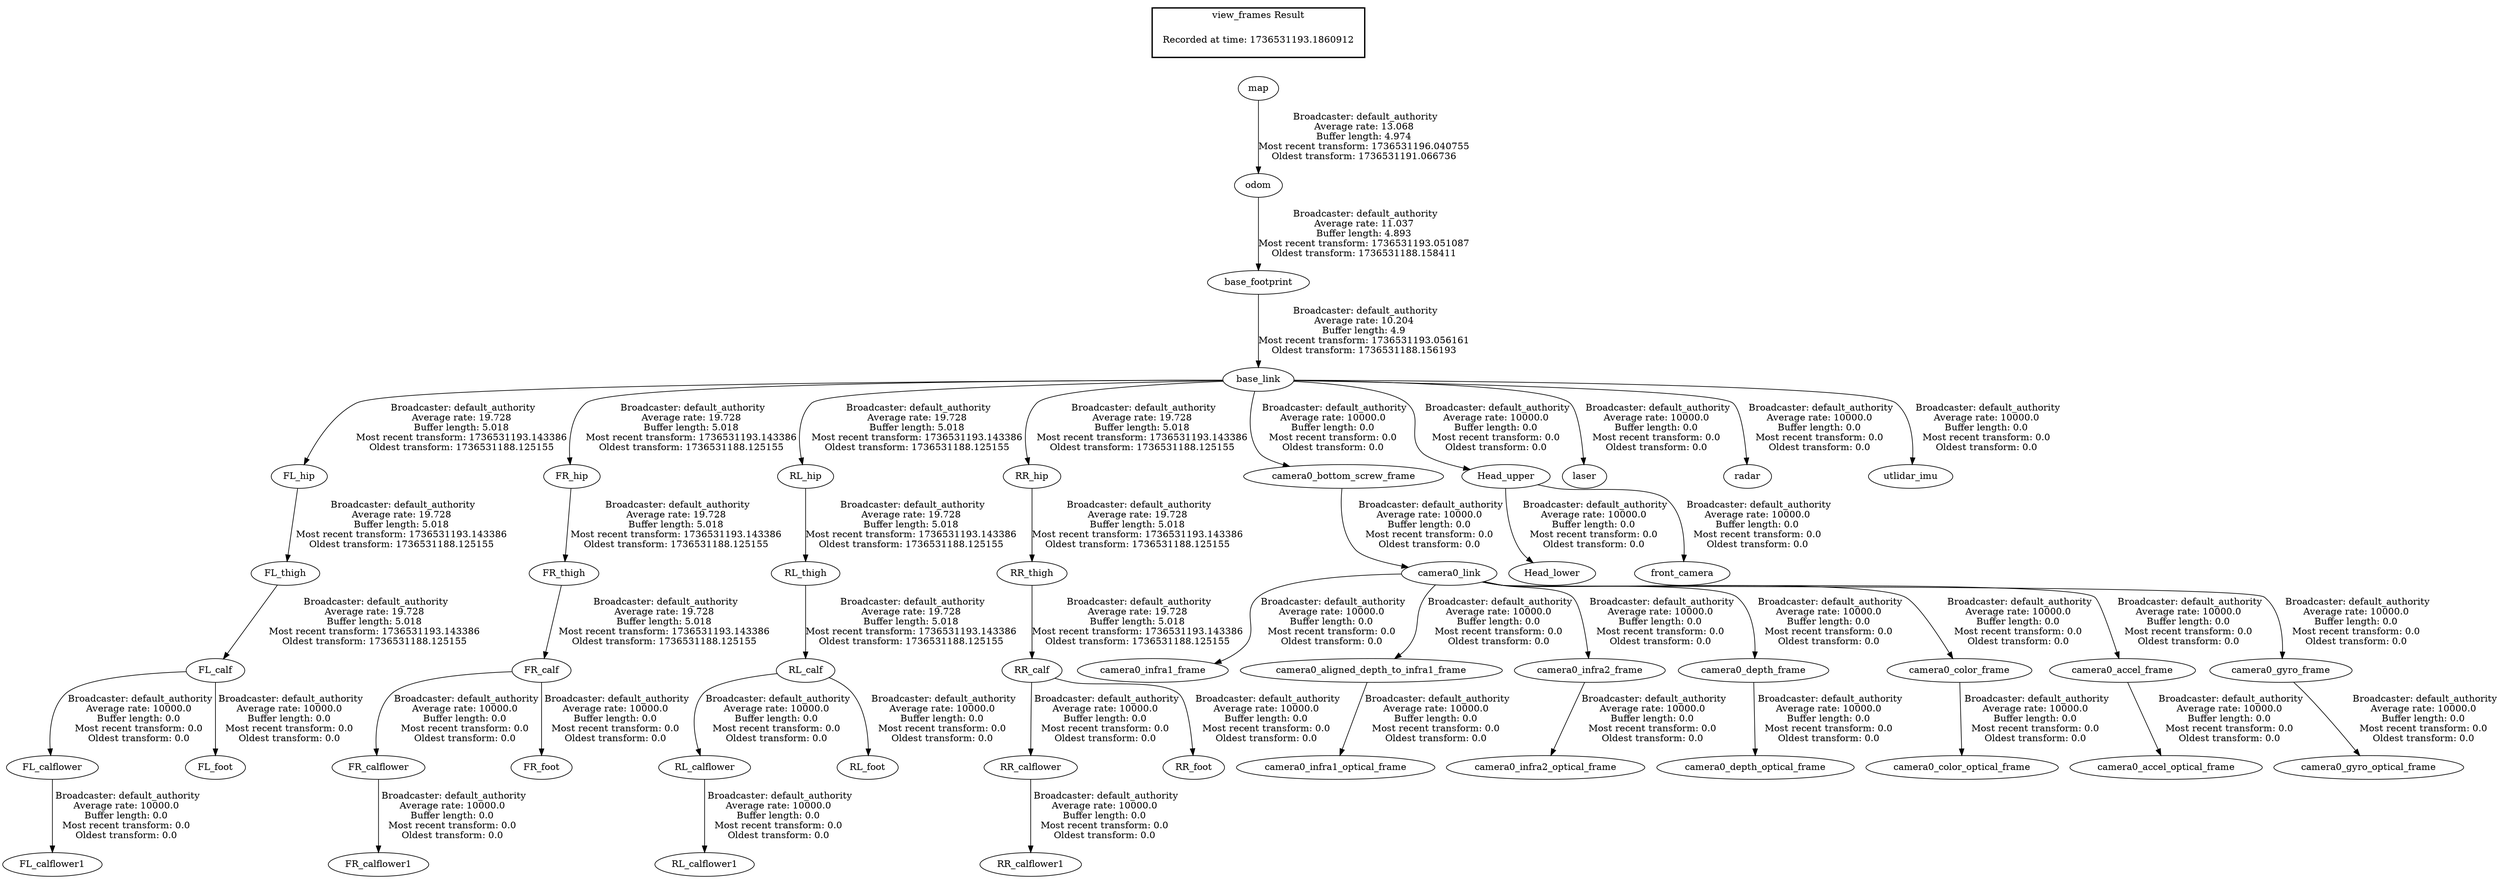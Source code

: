 digraph G {
"FL_thigh" -> "FL_calf"[label=" Broadcaster: default_authority\nAverage rate: 19.728\nBuffer length: 5.018\nMost recent transform: 1736531193.143386\nOldest transform: 1736531188.125155\n"];
"FL_hip" -> "FL_thigh"[label=" Broadcaster: default_authority\nAverage rate: 19.728\nBuffer length: 5.018\nMost recent transform: 1736531193.143386\nOldest transform: 1736531188.125155\n"];
"base_link" -> "FL_hip"[label=" Broadcaster: default_authority\nAverage rate: 19.728\nBuffer length: 5.018\nMost recent transform: 1736531193.143386\nOldest transform: 1736531188.125155\n"];
"base_footprint" -> "base_link"[label=" Broadcaster: default_authority\nAverage rate: 10.204\nBuffer length: 4.9\nMost recent transform: 1736531193.056161\nOldest transform: 1736531188.156193\n"];
"FR_thigh" -> "FR_calf"[label=" Broadcaster: default_authority\nAverage rate: 19.728\nBuffer length: 5.018\nMost recent transform: 1736531193.143386\nOldest transform: 1736531188.125155\n"];
"FR_hip" -> "FR_thigh"[label=" Broadcaster: default_authority\nAverage rate: 19.728\nBuffer length: 5.018\nMost recent transform: 1736531193.143386\nOldest transform: 1736531188.125155\n"];
"base_link" -> "FR_hip"[label=" Broadcaster: default_authority\nAverage rate: 19.728\nBuffer length: 5.018\nMost recent transform: 1736531193.143386\nOldest transform: 1736531188.125155\n"];
"RL_thigh" -> "RL_calf"[label=" Broadcaster: default_authority\nAverage rate: 19.728\nBuffer length: 5.018\nMost recent transform: 1736531193.143386\nOldest transform: 1736531188.125155\n"];
"RL_hip" -> "RL_thigh"[label=" Broadcaster: default_authority\nAverage rate: 19.728\nBuffer length: 5.018\nMost recent transform: 1736531193.143386\nOldest transform: 1736531188.125155\n"];
"base_link" -> "RL_hip"[label=" Broadcaster: default_authority\nAverage rate: 19.728\nBuffer length: 5.018\nMost recent transform: 1736531193.143386\nOldest transform: 1736531188.125155\n"];
"RR_thigh" -> "RR_calf"[label=" Broadcaster: default_authority\nAverage rate: 19.728\nBuffer length: 5.018\nMost recent transform: 1736531193.143386\nOldest transform: 1736531188.125155\n"];
"RR_hip" -> "RR_thigh"[label=" Broadcaster: default_authority\nAverage rate: 19.728\nBuffer length: 5.018\nMost recent transform: 1736531193.143386\nOldest transform: 1736531188.125155\n"];
"base_link" -> "RR_hip"[label=" Broadcaster: default_authority\nAverage rate: 19.728\nBuffer length: 5.018\nMost recent transform: 1736531193.143386\nOldest transform: 1736531188.125155\n"];
"camera0_link" -> "camera0_infra1_frame"[label=" Broadcaster: default_authority\nAverage rate: 10000.0\nBuffer length: 0.0\nMost recent transform: 0.0\nOldest transform: 0.0\n"];
"camera0_bottom_screw_frame" -> "camera0_link"[label=" Broadcaster: default_authority\nAverage rate: 10000.0\nBuffer length: 0.0\nMost recent transform: 0.0\nOldest transform: 0.0\n"];
"camera0_aligned_depth_to_infra1_frame" -> "camera0_infra1_optical_frame"[label=" Broadcaster: default_authority\nAverage rate: 10000.0\nBuffer length: 0.0\nMost recent transform: 0.0\nOldest transform: 0.0\n"];
"camera0_link" -> "camera0_aligned_depth_to_infra1_frame"[label=" Broadcaster: default_authority\nAverage rate: 10000.0\nBuffer length: 0.0\nMost recent transform: 0.0\nOldest transform: 0.0\n"];
"camera0_link" -> "camera0_infra2_frame"[label=" Broadcaster: default_authority\nAverage rate: 10000.0\nBuffer length: 0.0\nMost recent transform: 0.0\nOldest transform: 0.0\n"];
"camera0_infra2_frame" -> "camera0_infra2_optical_frame"[label=" Broadcaster: default_authority\nAverage rate: 10000.0\nBuffer length: 0.0\nMost recent transform: 0.0\nOldest transform: 0.0\n"];
"camera0_link" -> "camera0_depth_frame"[label=" Broadcaster: default_authority\nAverage rate: 10000.0\nBuffer length: 0.0\nMost recent transform: 0.0\nOldest transform: 0.0\n"];
"camera0_depth_frame" -> "camera0_depth_optical_frame"[label=" Broadcaster: default_authority\nAverage rate: 10000.0\nBuffer length: 0.0\nMost recent transform: 0.0\nOldest transform: 0.0\n"];
"camera0_link" -> "camera0_color_frame"[label=" Broadcaster: default_authority\nAverage rate: 10000.0\nBuffer length: 0.0\nMost recent transform: 0.0\nOldest transform: 0.0\n"];
"camera0_color_frame" -> "camera0_color_optical_frame"[label=" Broadcaster: default_authority\nAverage rate: 10000.0\nBuffer length: 0.0\nMost recent transform: 0.0\nOldest transform: 0.0\n"];
"camera0_link" -> "camera0_accel_frame"[label=" Broadcaster: default_authority\nAverage rate: 10000.0\nBuffer length: 0.0\nMost recent transform: 0.0\nOldest transform: 0.0\n"];
"camera0_accel_frame" -> "camera0_accel_optical_frame"[label=" Broadcaster: default_authority\nAverage rate: 10000.0\nBuffer length: 0.0\nMost recent transform: 0.0\nOldest transform: 0.0\n"];
"camera0_link" -> "camera0_gyro_frame"[label=" Broadcaster: default_authority\nAverage rate: 10000.0\nBuffer length: 0.0\nMost recent transform: 0.0\nOldest transform: 0.0\n"];
"camera0_gyro_frame" -> "camera0_gyro_optical_frame"[label=" Broadcaster: default_authority\nAverage rate: 10000.0\nBuffer length: 0.0\nMost recent transform: 0.0\nOldest transform: 0.0\n"];
"FL_calflower" -> "FL_calflower1"[label=" Broadcaster: default_authority\nAverage rate: 10000.0\nBuffer length: 0.0\nMost recent transform: 0.0\nOldest transform: 0.0\n"];
"FL_calf" -> "FL_calflower"[label=" Broadcaster: default_authority\nAverage rate: 10000.0\nBuffer length: 0.0\nMost recent transform: 0.0\nOldest transform: 0.0\n"];
"FL_calf" -> "FL_foot"[label=" Broadcaster: default_authority\nAverage rate: 10000.0\nBuffer length: 0.0\nMost recent transform: 0.0\nOldest transform: 0.0\n"];
"FR_calflower" -> "FR_calflower1"[label=" Broadcaster: default_authority\nAverage rate: 10000.0\nBuffer length: 0.0\nMost recent transform: 0.0\nOldest transform: 0.0\n"];
"FR_calf" -> "FR_calflower"[label=" Broadcaster: default_authority\nAverage rate: 10000.0\nBuffer length: 0.0\nMost recent transform: 0.0\nOldest transform: 0.0\n"];
"FR_calf" -> "FR_foot"[label=" Broadcaster: default_authority\nAverage rate: 10000.0\nBuffer length: 0.0\nMost recent transform: 0.0\nOldest transform: 0.0\n"];
"Head_upper" -> "Head_lower"[label=" Broadcaster: default_authority\nAverage rate: 10000.0\nBuffer length: 0.0\nMost recent transform: 0.0\nOldest transform: 0.0\n"];
"base_link" -> "Head_upper"[label=" Broadcaster: default_authority\nAverage rate: 10000.0\nBuffer length: 0.0\nMost recent transform: 0.0\nOldest transform: 0.0\n"];
"RL_calflower" -> "RL_calflower1"[label=" Broadcaster: default_authority\nAverage rate: 10000.0\nBuffer length: 0.0\nMost recent transform: 0.0\nOldest transform: 0.0\n"];
"RL_calf" -> "RL_calflower"[label=" Broadcaster: default_authority\nAverage rate: 10000.0\nBuffer length: 0.0\nMost recent transform: 0.0\nOldest transform: 0.0\n"];
"RL_calf" -> "RL_foot"[label=" Broadcaster: default_authority\nAverage rate: 10000.0\nBuffer length: 0.0\nMost recent transform: 0.0\nOldest transform: 0.0\n"];
"RR_calflower" -> "RR_calflower1"[label=" Broadcaster: default_authority\nAverage rate: 10000.0\nBuffer length: 0.0\nMost recent transform: 0.0\nOldest transform: 0.0\n"];
"RR_calf" -> "RR_calflower"[label=" Broadcaster: default_authority\nAverage rate: 10000.0\nBuffer length: 0.0\nMost recent transform: 0.0\nOldest transform: 0.0\n"];
"RR_calf" -> "RR_foot"[label=" Broadcaster: default_authority\nAverage rate: 10000.0\nBuffer length: 0.0\nMost recent transform: 0.0\nOldest transform: 0.0\n"];
"odom" -> "base_footprint"[label=" Broadcaster: default_authority\nAverage rate: 11.037\nBuffer length: 4.893\nMost recent transform: 1736531193.051087\nOldest transform: 1736531188.158411\n"];
"base_link" -> "camera0_bottom_screw_frame"[label=" Broadcaster: default_authority\nAverage rate: 10000.0\nBuffer length: 0.0\nMost recent transform: 0.0\nOldest transform: 0.0\n"];
"Head_upper" -> "front_camera"[label=" Broadcaster: default_authority\nAverage rate: 10000.0\nBuffer length: 0.0\nMost recent transform: 0.0\nOldest transform: 0.0\n"];
"base_link" -> "laser"[label=" Broadcaster: default_authority\nAverage rate: 10000.0\nBuffer length: 0.0\nMost recent transform: 0.0\nOldest transform: 0.0\n"];
"base_link" -> "radar"[label=" Broadcaster: default_authority\nAverage rate: 10000.0\nBuffer length: 0.0\nMost recent transform: 0.0\nOldest transform: 0.0\n"];
"base_link" -> "utlidar_imu"[label=" Broadcaster: default_authority\nAverage rate: 10000.0\nBuffer length: 0.0\nMost recent transform: 0.0\nOldest transform: 0.0\n"];
"map" -> "odom"[label=" Broadcaster: default_authority\nAverage rate: 13.068\nBuffer length: 4.974\nMost recent transform: 1736531196.040755\nOldest transform: 1736531191.066736\n"];
edge [style=invis];
 subgraph cluster_legend { style=bold; color=black; label ="view_frames Result";
"Recorded at time: 1736531193.1860912"[ shape=plaintext ] ;
}->"map";
}